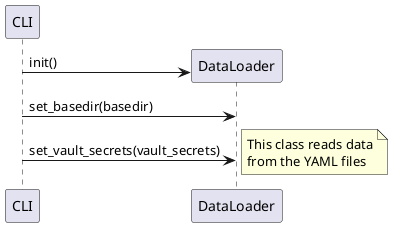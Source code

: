 @startuml
participant CLI
create DataLoader
CLI -> DataLoader: init()
CLI -> DataLoader: set_basedir(basedir)
CLI -> DataLoader: set_vault_secrets(vault_secrets)

note right
     This class reads data
     from the YAML files
end note
@enduml